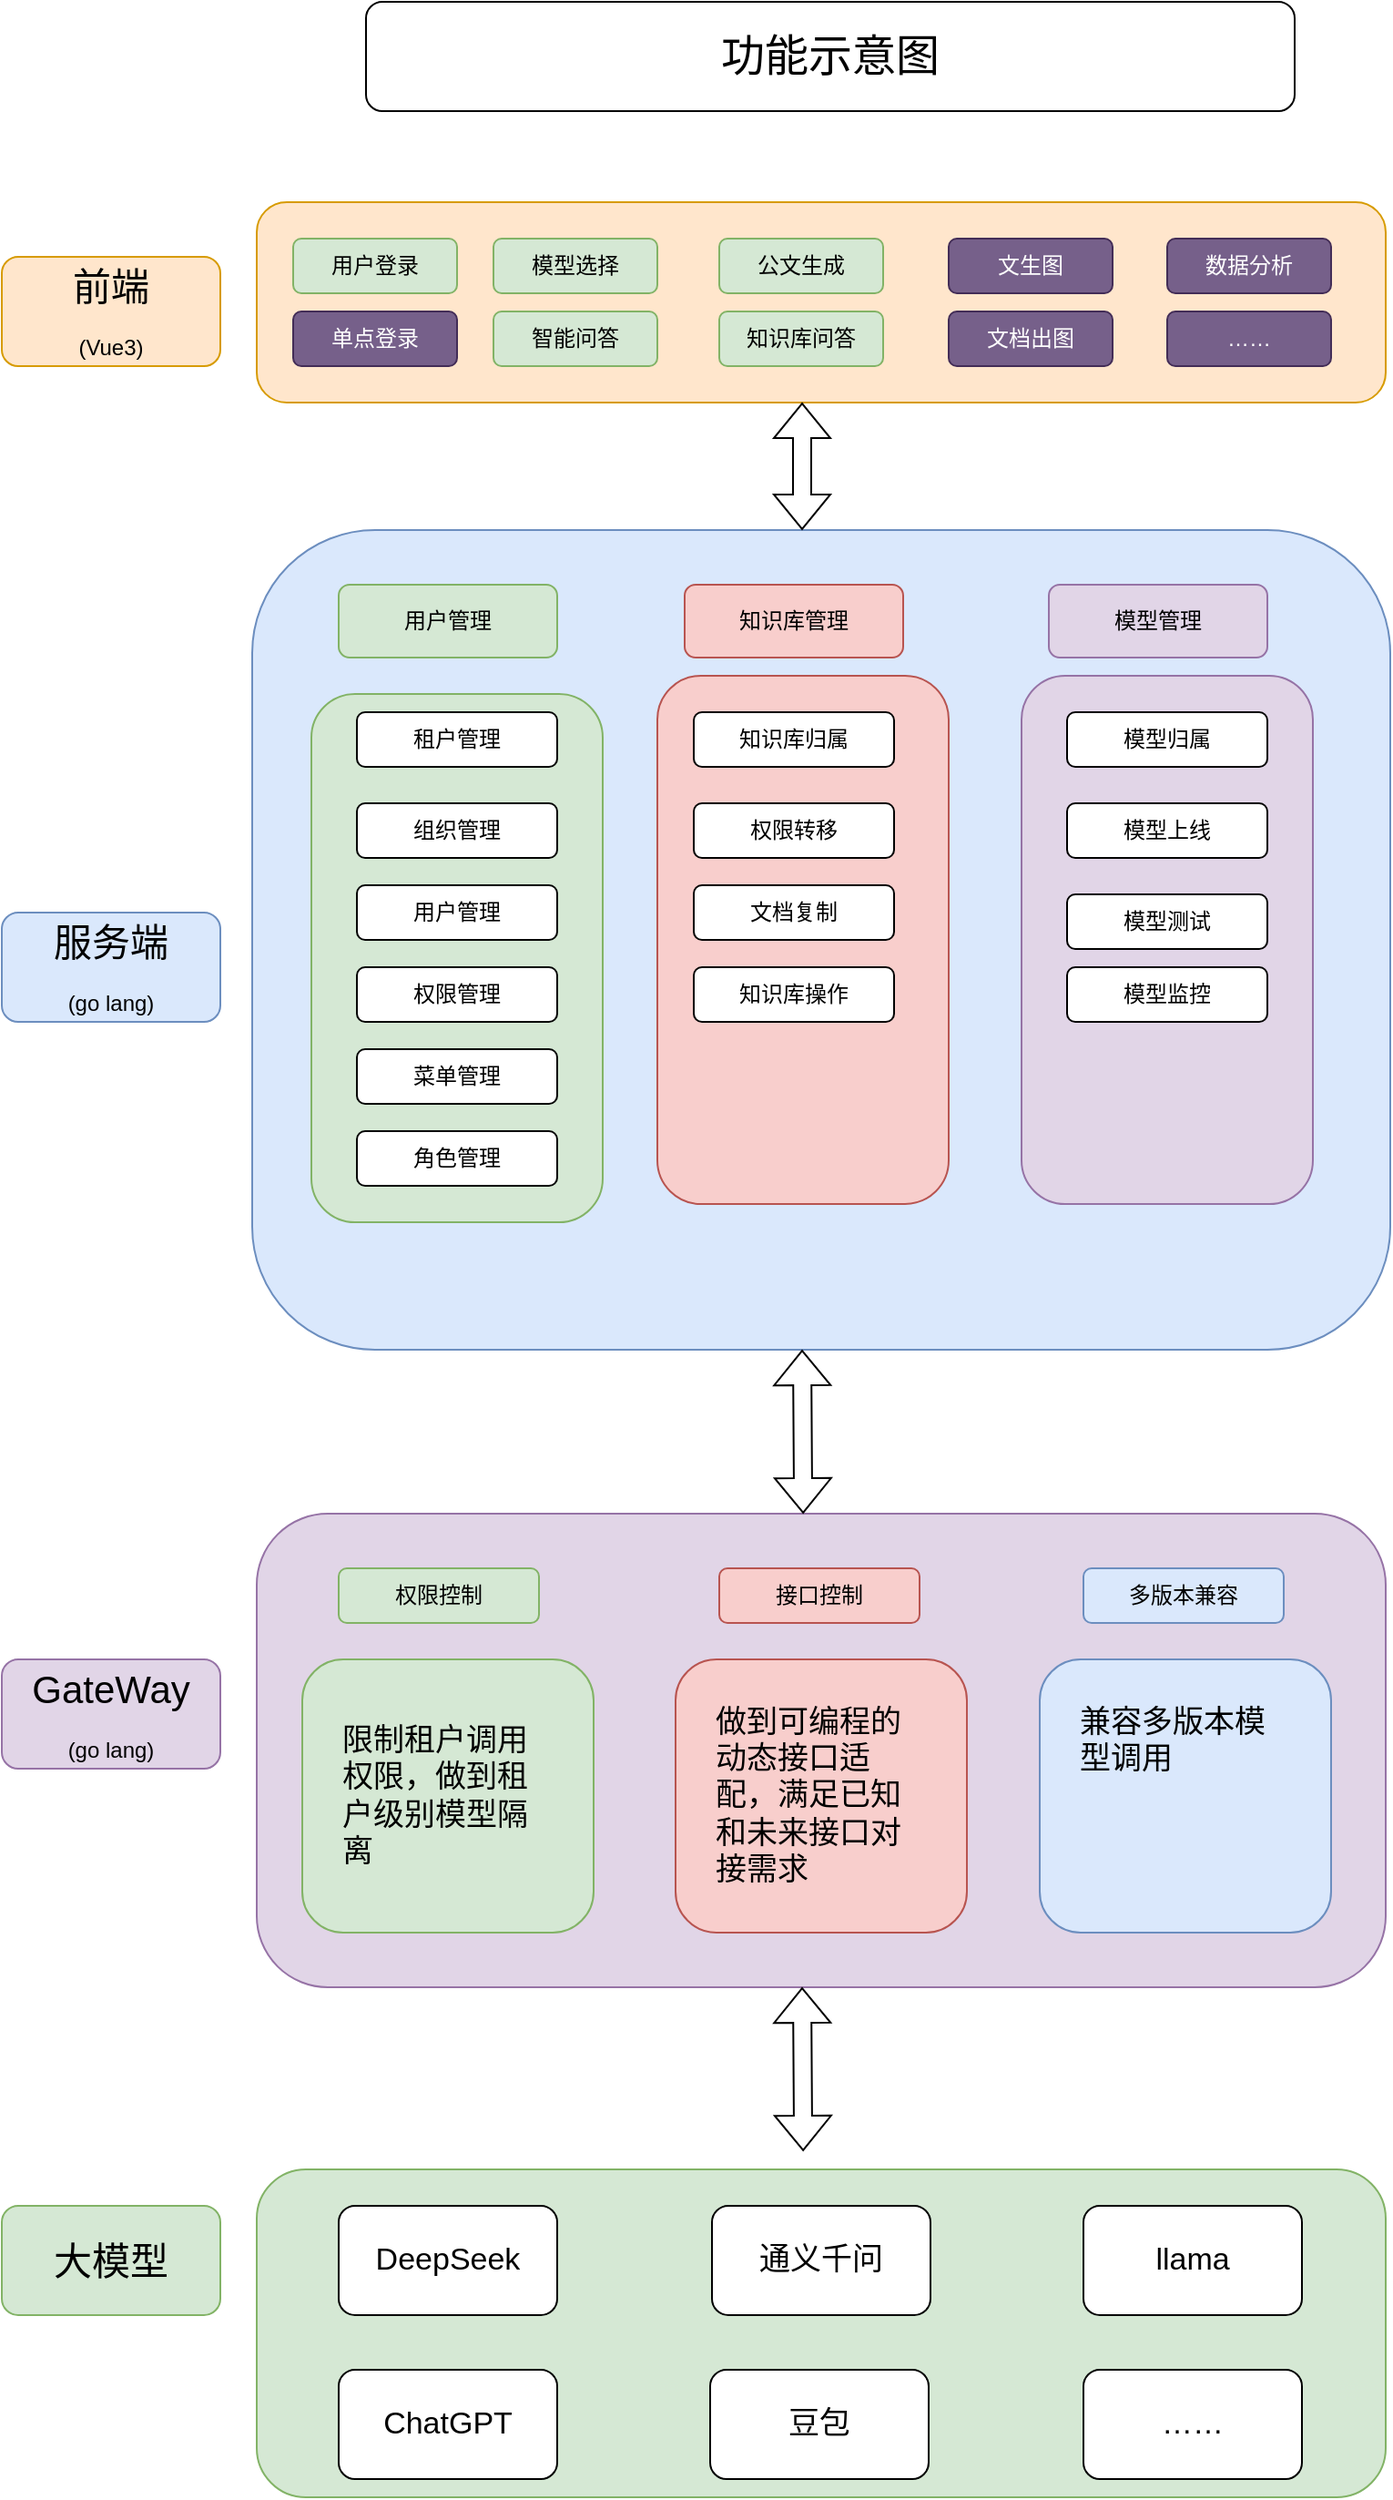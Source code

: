 <mxfile version="26.1.3">
  <diagram name="第 1 页" id="WUDTk4yq-wo9iYna9mX6">
    <mxGraphModel dx="794" dy="454" grid="1" gridSize="10" guides="1" tooltips="1" connect="1" arrows="1" fold="1" page="1" pageScale="1" pageWidth="827" pageHeight="1169" math="0" shadow="0">
      <root>
        <mxCell id="0" />
        <mxCell id="1" parent="0" />
        <mxCell id="CKfdNbH7Hr_zAnhTE5GT-1" value="" style="rounded=1;whiteSpace=wrap;html=1;fillColor=#ffe6cc;strokeColor=#d79b00;" vertex="1" parent="1">
          <mxGeometry x="160" y="120" width="620" height="110" as="geometry" />
        </mxCell>
        <mxCell id="CKfdNbH7Hr_zAnhTE5GT-2" value="用户登录" style="rounded=1;whiteSpace=wrap;html=1;fillColor=#d5e8d4;strokeColor=#82b366;" vertex="1" parent="1">
          <mxGeometry x="180" y="140" width="90" height="30" as="geometry" />
        </mxCell>
        <mxCell id="CKfdNbH7Hr_zAnhTE5GT-3" value="单点登录" style="rounded=1;whiteSpace=wrap;html=1;fillColor=#76608a;fontColor=#ffffff;strokeColor=#432D57;" vertex="1" parent="1">
          <mxGeometry x="180" y="180" width="90" height="30" as="geometry" />
        </mxCell>
        <mxCell id="CKfdNbH7Hr_zAnhTE5GT-4" value="模型选择" style="rounded=1;whiteSpace=wrap;html=1;fillColor=#d5e8d4;strokeColor=#82b366;" vertex="1" parent="1">
          <mxGeometry x="290" y="140" width="90" height="30" as="geometry" />
        </mxCell>
        <mxCell id="CKfdNbH7Hr_zAnhTE5GT-5" value="智能问答" style="rounded=1;whiteSpace=wrap;html=1;fillColor=#d5e8d4;strokeColor=#82b366;" vertex="1" parent="1">
          <mxGeometry x="290" y="180" width="90" height="30" as="geometry" />
        </mxCell>
        <mxCell id="CKfdNbH7Hr_zAnhTE5GT-8" value="公文生成" style="rounded=1;whiteSpace=wrap;html=1;fillColor=#d5e8d4;strokeColor=#82b366;" vertex="1" parent="1">
          <mxGeometry x="414" y="140" width="90" height="30" as="geometry" />
        </mxCell>
        <mxCell id="CKfdNbH7Hr_zAnhTE5GT-11" value="知识库问答" style="rounded=1;whiteSpace=wrap;html=1;fillColor=#d5e8d4;strokeColor=#82b366;" vertex="1" parent="1">
          <mxGeometry x="414" y="180" width="90" height="30" as="geometry" />
        </mxCell>
        <mxCell id="CKfdNbH7Hr_zAnhTE5GT-12" value="文生图" style="rounded=1;whiteSpace=wrap;html=1;fillColor=#76608a;fontColor=#ffffff;strokeColor=#432D57;" vertex="1" parent="1">
          <mxGeometry x="540" y="140" width="90" height="30" as="geometry" />
        </mxCell>
        <mxCell id="CKfdNbH7Hr_zAnhTE5GT-14" value="文档出图" style="rounded=1;whiteSpace=wrap;html=1;fillColor=#76608a;fontColor=#ffffff;strokeColor=#432D57;" vertex="1" parent="1">
          <mxGeometry x="540" y="180" width="90" height="30" as="geometry" />
        </mxCell>
        <mxCell id="CKfdNbH7Hr_zAnhTE5GT-15" value="数据分析" style="rounded=1;whiteSpace=wrap;html=1;fillColor=#76608a;fontColor=#ffffff;strokeColor=#432D57;" vertex="1" parent="1">
          <mxGeometry x="660" y="140" width="90" height="30" as="geometry" />
        </mxCell>
        <mxCell id="CKfdNbH7Hr_zAnhTE5GT-16" value="……" style="rounded=1;whiteSpace=wrap;html=1;fillColor=#76608a;fontColor=#ffffff;strokeColor=#432D57;" vertex="1" parent="1">
          <mxGeometry x="660" y="180" width="90" height="30" as="geometry" />
        </mxCell>
        <mxCell id="CKfdNbH7Hr_zAnhTE5GT-17" value="&lt;font style=&quot;font-size: 21px;&quot;&gt;前端&lt;/font&gt;&lt;div&gt;&lt;br&gt;&lt;/div&gt;&lt;div&gt;(Vue3)&lt;/div&gt;" style="rounded=1;whiteSpace=wrap;html=1;fillColor=#ffe6cc;strokeColor=#d79b00;" vertex="1" parent="1">
          <mxGeometry x="20" y="150" width="120" height="60" as="geometry" />
        </mxCell>
        <mxCell id="CKfdNbH7Hr_zAnhTE5GT-18" value="&lt;font style=&quot;font-size: 21px;&quot;&gt;服务端&lt;/font&gt;&lt;div&gt;&lt;font&gt;&lt;br&gt;&lt;/font&gt;&lt;/div&gt;&lt;div&gt;&lt;font&gt;(go lang)&lt;/font&gt;&lt;/div&gt;" style="rounded=1;whiteSpace=wrap;html=1;fillColor=#dae8fc;strokeColor=#6c8ebf;" vertex="1" parent="1">
          <mxGeometry x="20" y="510" width="120" height="60" as="geometry" />
        </mxCell>
        <mxCell id="CKfdNbH7Hr_zAnhTE5GT-19" value="" style="rounded=1;whiteSpace=wrap;html=1;fillColor=#dae8fc;strokeColor=#6c8ebf;" vertex="1" parent="1">
          <mxGeometry x="157.5" y="300" width="625" height="450" as="geometry" />
        </mxCell>
        <mxCell id="CKfdNbH7Hr_zAnhTE5GT-20" value="用户管理" style="rounded=1;whiteSpace=wrap;html=1;fillColor=#d5e8d4;strokeColor=#82b366;" vertex="1" parent="1">
          <mxGeometry x="205" y="330" width="120" height="40" as="geometry" />
        </mxCell>
        <mxCell id="CKfdNbH7Hr_zAnhTE5GT-21" value="" style="rounded=1;whiteSpace=wrap;html=1;fillColor=#d5e8d4;strokeColor=#82b366;" vertex="1" parent="1">
          <mxGeometry x="190" y="390" width="160" height="290" as="geometry" />
        </mxCell>
        <mxCell id="CKfdNbH7Hr_zAnhTE5GT-22" value="租户管理" style="rounded=1;whiteSpace=wrap;html=1;" vertex="1" parent="1">
          <mxGeometry x="215" y="400" width="110" height="30" as="geometry" />
        </mxCell>
        <mxCell id="CKfdNbH7Hr_zAnhTE5GT-23" value="组织管理" style="rounded=1;whiteSpace=wrap;html=1;" vertex="1" parent="1">
          <mxGeometry x="215" y="450" width="110" height="30" as="geometry" />
        </mxCell>
        <mxCell id="CKfdNbH7Hr_zAnhTE5GT-24" value="用户管理" style="rounded=1;whiteSpace=wrap;html=1;" vertex="1" parent="1">
          <mxGeometry x="215" y="495" width="110" height="30" as="geometry" />
        </mxCell>
        <mxCell id="CKfdNbH7Hr_zAnhTE5GT-25" value="权限管理" style="rounded=1;whiteSpace=wrap;html=1;" vertex="1" parent="1">
          <mxGeometry x="215" y="540" width="110" height="30" as="geometry" />
        </mxCell>
        <mxCell id="CKfdNbH7Hr_zAnhTE5GT-26" value="菜单管理" style="rounded=1;whiteSpace=wrap;html=1;" vertex="1" parent="1">
          <mxGeometry x="215" y="585" width="110" height="30" as="geometry" />
        </mxCell>
        <mxCell id="CKfdNbH7Hr_zAnhTE5GT-27" value="角色管理" style="rounded=1;whiteSpace=wrap;html=1;" vertex="1" parent="1">
          <mxGeometry x="215" y="630" width="110" height="30" as="geometry" />
        </mxCell>
        <mxCell id="CKfdNbH7Hr_zAnhTE5GT-28" value="知识库管理" style="rounded=1;whiteSpace=wrap;html=1;fillColor=#f8cecc;strokeColor=#b85450;" vertex="1" parent="1">
          <mxGeometry x="395" y="330" width="120" height="40" as="geometry" />
        </mxCell>
        <mxCell id="CKfdNbH7Hr_zAnhTE5GT-29" value="" style="rounded=1;whiteSpace=wrap;html=1;fillColor=#f8cecc;strokeColor=#b85450;" vertex="1" parent="1">
          <mxGeometry x="380" y="380" width="160" height="290" as="geometry" />
        </mxCell>
        <mxCell id="CKfdNbH7Hr_zAnhTE5GT-31" value="知识库归属" style="rounded=1;whiteSpace=wrap;html=1;" vertex="1" parent="1">
          <mxGeometry x="400" y="400" width="110" height="30" as="geometry" />
        </mxCell>
        <mxCell id="CKfdNbH7Hr_zAnhTE5GT-32" value="权限转移" style="rounded=1;whiteSpace=wrap;html=1;" vertex="1" parent="1">
          <mxGeometry x="400" y="450" width="110" height="30" as="geometry" />
        </mxCell>
        <mxCell id="CKfdNbH7Hr_zAnhTE5GT-33" value="文档复制" style="rounded=1;whiteSpace=wrap;html=1;" vertex="1" parent="1">
          <mxGeometry x="400" y="495" width="110" height="30" as="geometry" />
        </mxCell>
        <mxCell id="CKfdNbH7Hr_zAnhTE5GT-34" value="知识库操作" style="rounded=1;whiteSpace=wrap;html=1;" vertex="1" parent="1">
          <mxGeometry x="400" y="540" width="110" height="30" as="geometry" />
        </mxCell>
        <mxCell id="CKfdNbH7Hr_zAnhTE5GT-35" value="模型管理" style="rounded=1;whiteSpace=wrap;html=1;fillColor=#e1d5e7;strokeColor=#9673a6;" vertex="1" parent="1">
          <mxGeometry x="595" y="330" width="120" height="40" as="geometry" />
        </mxCell>
        <mxCell id="CKfdNbH7Hr_zAnhTE5GT-36" value="" style="rounded=1;whiteSpace=wrap;html=1;fillColor=#e1d5e7;strokeColor=#9673a6;" vertex="1" parent="1">
          <mxGeometry x="580" y="380" width="160" height="290" as="geometry" />
        </mxCell>
        <mxCell id="CKfdNbH7Hr_zAnhTE5GT-39" value="模型归属" style="rounded=1;whiteSpace=wrap;html=1;" vertex="1" parent="1">
          <mxGeometry x="605" y="400" width="110" height="30" as="geometry" />
        </mxCell>
        <mxCell id="CKfdNbH7Hr_zAnhTE5GT-40" value="模型上线" style="rounded=1;whiteSpace=wrap;html=1;" vertex="1" parent="1">
          <mxGeometry x="605" y="450" width="110" height="30" as="geometry" />
        </mxCell>
        <mxCell id="CKfdNbH7Hr_zAnhTE5GT-41" value="模型测试" style="rounded=1;whiteSpace=wrap;html=1;" vertex="1" parent="1">
          <mxGeometry x="605" y="500" width="110" height="30" as="geometry" />
        </mxCell>
        <mxCell id="CKfdNbH7Hr_zAnhTE5GT-42" value="模型监控" style="rounded=1;whiteSpace=wrap;html=1;" vertex="1" parent="1">
          <mxGeometry x="605" y="540" width="110" height="30" as="geometry" />
        </mxCell>
        <mxCell id="CKfdNbH7Hr_zAnhTE5GT-45" value="" style="rounded=1;whiteSpace=wrap;html=1;fillColor=#e1d5e7;strokeColor=#9673a6;" vertex="1" parent="1">
          <mxGeometry x="160" y="840" width="620" height="260" as="geometry" />
        </mxCell>
        <mxCell id="CKfdNbH7Hr_zAnhTE5GT-46" value="&lt;font style=&quot;font-size: 21px;&quot;&gt;GateWay&lt;/font&gt;&lt;div&gt;&lt;font&gt;&lt;br&gt;&lt;/font&gt;&lt;/div&gt;&lt;div&gt;&lt;font&gt;(go lang)&lt;/font&gt;&lt;/div&gt;" style="rounded=1;whiteSpace=wrap;html=1;fillColor=#e1d5e7;strokeColor=#9673a6;" vertex="1" parent="1">
          <mxGeometry x="20" y="920" width="120" height="60" as="geometry" />
        </mxCell>
        <mxCell id="CKfdNbH7Hr_zAnhTE5GT-48" value="权限控制" style="rounded=1;whiteSpace=wrap;html=1;fillColor=#d5e8d4;strokeColor=#82b366;" vertex="1" parent="1">
          <mxGeometry x="205" y="870" width="110" height="30" as="geometry" />
        </mxCell>
        <mxCell id="CKfdNbH7Hr_zAnhTE5GT-49" value="&lt;font style=&quot;font-size: 17px;&quot;&gt;限制租户调用权限，做到租户级别模型隔离&lt;/font&gt;" style="rounded=1;whiteSpace=wrap;html=1;fillColor=#d5e8d4;strokeColor=#82b366;align=left;spacingLeft=20;spacingRight=20;" vertex="1" parent="1">
          <mxGeometry x="185" y="920" width="160" height="150" as="geometry" />
        </mxCell>
        <mxCell id="CKfdNbH7Hr_zAnhTE5GT-50" value="接口控制" style="rounded=1;whiteSpace=wrap;html=1;fillColor=#f8cecc;strokeColor=#b85450;" vertex="1" parent="1">
          <mxGeometry x="414" y="870" width="110" height="30" as="geometry" />
        </mxCell>
        <mxCell id="CKfdNbH7Hr_zAnhTE5GT-51" value="&lt;font style=&quot;font-size: 17px;&quot;&gt;做到可编程的动态接口适配，满足已知和未来接口对接需求&lt;/font&gt;" style="rounded=1;whiteSpace=wrap;html=1;fillColor=#f8cecc;strokeColor=#b85450;align=left;spacingLeft=20;spacingRight=20;verticalAlign=middle;" vertex="1" parent="1">
          <mxGeometry x="390" y="920" width="160" height="150" as="geometry" />
        </mxCell>
        <mxCell id="CKfdNbH7Hr_zAnhTE5GT-53" value="多版本兼容" style="rounded=1;whiteSpace=wrap;html=1;fillColor=#dae8fc;strokeColor=#6c8ebf;" vertex="1" parent="1">
          <mxGeometry x="614" y="870" width="110" height="30" as="geometry" />
        </mxCell>
        <mxCell id="CKfdNbH7Hr_zAnhTE5GT-54" value="&lt;font style=&quot;font-size: 17px;&quot;&gt;兼容多版本模型调用&lt;/font&gt;&lt;div&gt;&lt;font style=&quot;font-size: 17px;&quot;&gt;&lt;br&gt;&lt;/font&gt;&lt;/div&gt;&lt;div&gt;&lt;font style=&quot;font-size: 17px;&quot;&gt;&lt;br&gt;&lt;/font&gt;&lt;/div&gt;&lt;div&gt;&lt;font style=&quot;font-size: 17px;&quot;&gt;&lt;br&gt;&lt;/font&gt;&lt;/div&gt;" style="rounded=1;whiteSpace=wrap;html=1;fillColor=#dae8fc;strokeColor=#6c8ebf;align=left;spacingLeft=20;spacingRight=20;verticalAlign=middle;" vertex="1" parent="1">
          <mxGeometry x="590" y="920" width="160" height="150" as="geometry" />
        </mxCell>
        <mxCell id="CKfdNbH7Hr_zAnhTE5GT-55" value="&lt;font style=&quot;font-size: 21px;&quot;&gt;大模型&lt;/font&gt;" style="rounded=1;whiteSpace=wrap;html=1;fillColor=#d5e8d4;strokeColor=#82b366;" vertex="1" parent="1">
          <mxGeometry x="20" y="1220" width="120" height="60" as="geometry" />
        </mxCell>
        <mxCell id="CKfdNbH7Hr_zAnhTE5GT-56" value="" style="rounded=1;whiteSpace=wrap;html=1;fillColor=#d5e8d4;strokeColor=#82b366;" vertex="1" parent="1">
          <mxGeometry x="160" y="1200" width="620" height="180" as="geometry" />
        </mxCell>
        <mxCell id="CKfdNbH7Hr_zAnhTE5GT-57" value="&lt;font style=&quot;font-size: 17px;&quot;&gt;DeepSeek&lt;/font&gt;" style="rounded=1;whiteSpace=wrap;html=1;" vertex="1" parent="1">
          <mxGeometry x="205" y="1220" width="120" height="60" as="geometry" />
        </mxCell>
        <mxCell id="CKfdNbH7Hr_zAnhTE5GT-58" value="&lt;font style=&quot;font-size: 17px;&quot;&gt;通义千问&lt;/font&gt;" style="rounded=1;whiteSpace=wrap;html=1;" vertex="1" parent="1">
          <mxGeometry x="410" y="1220" width="120" height="60" as="geometry" />
        </mxCell>
        <mxCell id="CKfdNbH7Hr_zAnhTE5GT-59" value="&lt;font style=&quot;font-size: 17px;&quot;&gt;llama&lt;/font&gt;" style="rounded=1;whiteSpace=wrap;html=1;" vertex="1" parent="1">
          <mxGeometry x="614" y="1220" width="120" height="60" as="geometry" />
        </mxCell>
        <mxCell id="CKfdNbH7Hr_zAnhTE5GT-60" value="&lt;font style=&quot;font-size: 17px;&quot;&gt;ChatGPT&lt;/font&gt;" style="rounded=1;whiteSpace=wrap;html=1;" vertex="1" parent="1">
          <mxGeometry x="205" y="1310" width="120" height="60" as="geometry" />
        </mxCell>
        <mxCell id="CKfdNbH7Hr_zAnhTE5GT-61" value="&lt;span style=&quot;font-size: 17px;&quot;&gt;豆包&lt;/span&gt;" style="rounded=1;whiteSpace=wrap;html=1;" vertex="1" parent="1">
          <mxGeometry x="409" y="1310" width="120" height="60" as="geometry" />
        </mxCell>
        <mxCell id="CKfdNbH7Hr_zAnhTE5GT-62" value="&lt;span style=&quot;font-size: 17px;&quot;&gt;……&lt;/span&gt;" style="rounded=1;whiteSpace=wrap;html=1;" vertex="1" parent="1">
          <mxGeometry x="614" y="1310" width="120" height="60" as="geometry" />
        </mxCell>
        <mxCell id="CKfdNbH7Hr_zAnhTE5GT-63" value="" style="shape=flexArrow;endArrow=classic;startArrow=classic;html=1;rounded=0;" edge="1" parent="1">
          <mxGeometry width="100" height="100" relative="1" as="geometry">
            <mxPoint x="459.5" y="300" as="sourcePoint" />
            <mxPoint x="459.5" y="230" as="targetPoint" />
          </mxGeometry>
        </mxCell>
        <mxCell id="CKfdNbH7Hr_zAnhTE5GT-65" value="" style="shape=flexArrow;endArrow=classic;startArrow=classic;html=1;rounded=0;exitX=0.484;exitY=0;exitDx=0;exitDy=0;exitPerimeter=0;" edge="1" parent="1">
          <mxGeometry width="100" height="100" relative="1" as="geometry">
            <mxPoint x="460.08" y="1190" as="sourcePoint" />
            <mxPoint x="459.5" y="1100" as="targetPoint" />
          </mxGeometry>
        </mxCell>
        <mxCell id="CKfdNbH7Hr_zAnhTE5GT-66" value="" style="shape=flexArrow;endArrow=classic;startArrow=classic;html=1;rounded=0;exitX=0.484;exitY=0;exitDx=0;exitDy=0;exitPerimeter=0;" edge="1" parent="1">
          <mxGeometry width="100" height="100" relative="1" as="geometry">
            <mxPoint x="460.08" y="840" as="sourcePoint" />
            <mxPoint x="459.5" y="750" as="targetPoint" />
          </mxGeometry>
        </mxCell>
        <mxCell id="CKfdNbH7Hr_zAnhTE5GT-67" value="&lt;font style=&quot;font-size: 24px;&quot;&gt;功能示意图&lt;/font&gt;" style="rounded=1;whiteSpace=wrap;html=1;" vertex="1" parent="1">
          <mxGeometry x="220" y="10" width="510" height="60" as="geometry" />
        </mxCell>
      </root>
    </mxGraphModel>
  </diagram>
</mxfile>
